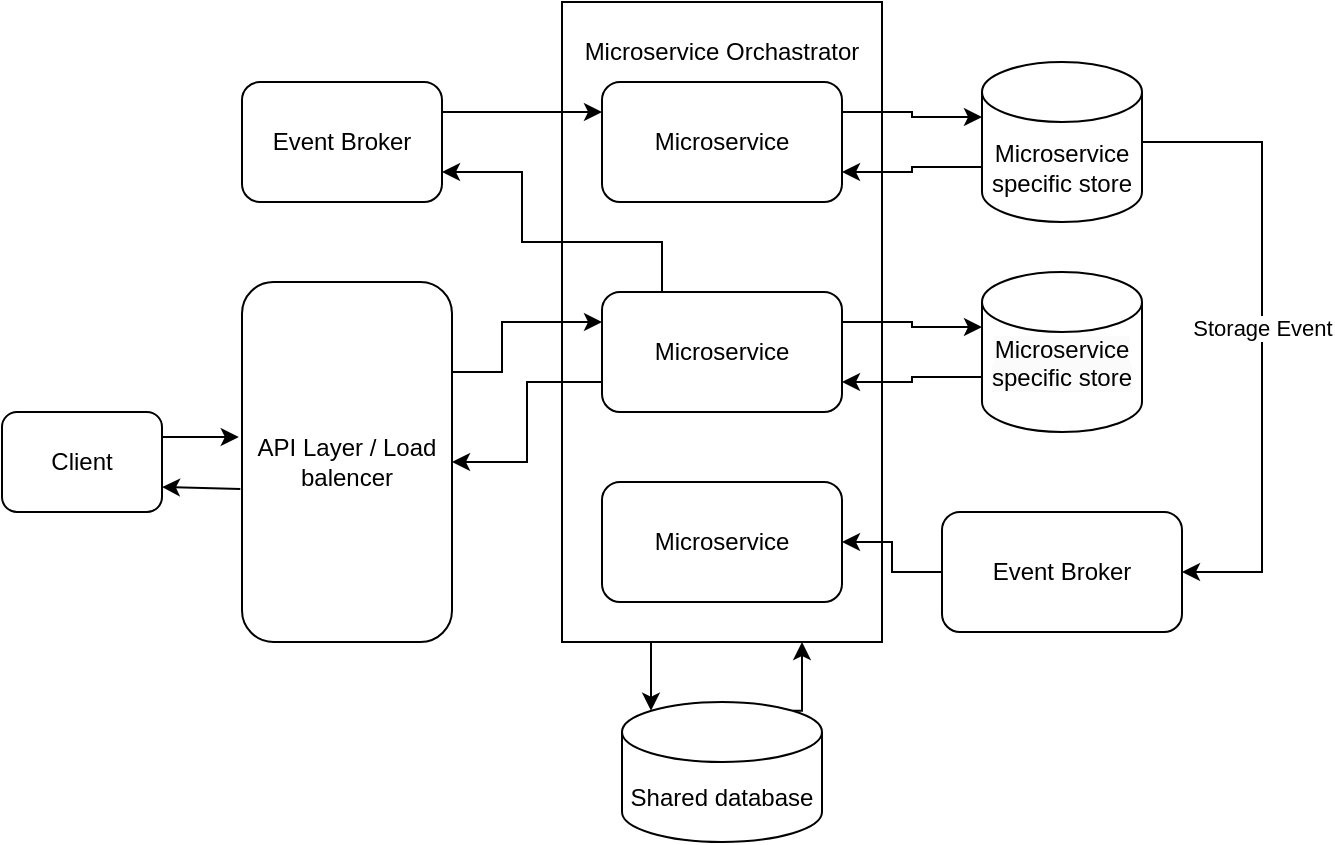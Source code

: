 <mxfile version="23.0.1" type="github">
  <diagram name="Page-1" id="P15o201in64izihtj3ts">
    <mxGraphModel dx="707" dy="585" grid="1" gridSize="10" guides="1" tooltips="1" connect="1" arrows="1" fold="1" page="1" pageScale="1" pageWidth="850" pageHeight="1100" math="0" shadow="0">
      <root>
        <mxCell id="0" />
        <mxCell id="1" parent="0" />
        <mxCell id="U9WHa6zzNCZlY6UXqkjZ-1" value="Client" style="rounded=1;whiteSpace=wrap;html=1;" vertex="1" parent="1">
          <mxGeometry x="200" y="405" width="80" height="50" as="geometry" />
        </mxCell>
        <mxCell id="U9WHa6zzNCZlY6UXqkjZ-2" value="API Layer / Load balencer" style="rounded=1;whiteSpace=wrap;html=1;" vertex="1" parent="1">
          <mxGeometry x="320" y="340" width="105" height="180" as="geometry" />
        </mxCell>
        <mxCell id="U9WHa6zzNCZlY6UXqkjZ-3" value="Event Broker" style="rounded=1;whiteSpace=wrap;html=1;" vertex="1" parent="1">
          <mxGeometry x="320" y="240" width="100" height="60" as="geometry" />
        </mxCell>
        <mxCell id="U9WHa6zzNCZlY6UXqkjZ-16" value="" style="rounded=0;whiteSpace=wrap;html=1;" vertex="1" parent="1">
          <mxGeometry x="480" y="200" width="160" height="320" as="geometry" />
        </mxCell>
        <mxCell id="U9WHa6zzNCZlY6UXqkjZ-29" style="edgeStyle=orthogonalEdgeStyle;rounded=0;orthogonalLoop=1;jettySize=auto;html=1;exitX=0;exitY=0.75;exitDx=0;exitDy=0;entryX=1;entryY=0.5;entryDx=0;entryDy=0;" edge="1" parent="1" source="U9WHa6zzNCZlY6UXqkjZ-6" target="U9WHa6zzNCZlY6UXqkjZ-2">
          <mxGeometry relative="1" as="geometry" />
        </mxCell>
        <mxCell id="U9WHa6zzNCZlY6UXqkjZ-35" style="edgeStyle=orthogonalEdgeStyle;rounded=0;orthogonalLoop=1;jettySize=auto;html=1;exitX=0.25;exitY=0;exitDx=0;exitDy=0;entryX=1;entryY=0.75;entryDx=0;entryDy=0;" edge="1" parent="1" source="U9WHa6zzNCZlY6UXqkjZ-6" target="U9WHa6zzNCZlY6UXqkjZ-3">
          <mxGeometry relative="1" as="geometry">
            <Array as="points">
              <mxPoint x="530" y="320" />
              <mxPoint x="460" y="320" />
              <mxPoint x="460" y="285" />
            </Array>
          </mxGeometry>
        </mxCell>
        <mxCell id="U9WHa6zzNCZlY6UXqkjZ-6" value="Microservice" style="rounded=1;whiteSpace=wrap;html=1;" vertex="1" parent="1">
          <mxGeometry x="500" y="345" width="120" height="60" as="geometry" />
        </mxCell>
        <mxCell id="U9WHa6zzNCZlY6UXqkjZ-7" value="Microservice" style="rounded=1;whiteSpace=wrap;html=1;" vertex="1" parent="1">
          <mxGeometry x="500" y="240" width="120" height="60" as="geometry" />
        </mxCell>
        <mxCell id="U9WHa6zzNCZlY6UXqkjZ-4" value="Microservice" style="rounded=1;whiteSpace=wrap;html=1;" vertex="1" parent="1">
          <mxGeometry x="500" y="440" width="120" height="60" as="geometry" />
        </mxCell>
        <mxCell id="U9WHa6zzNCZlY6UXqkjZ-32" style="edgeStyle=orthogonalEdgeStyle;rounded=0;orthogonalLoop=1;jettySize=auto;html=1;exitX=0;exitY=0;exitDx=0;exitDy=52.5;exitPerimeter=0;entryX=1;entryY=0.75;entryDx=0;entryDy=0;" edge="1" parent="1" source="U9WHa6zzNCZlY6UXqkjZ-17" target="U9WHa6zzNCZlY6UXqkjZ-7">
          <mxGeometry relative="1" as="geometry" />
        </mxCell>
        <mxCell id="U9WHa6zzNCZlY6UXqkjZ-38" style="edgeStyle=orthogonalEdgeStyle;rounded=0;orthogonalLoop=1;jettySize=auto;html=1;exitX=1;exitY=0.5;exitDx=0;exitDy=0;exitPerimeter=0;entryX=1;entryY=0.5;entryDx=0;entryDy=0;" edge="1" parent="1" source="U9WHa6zzNCZlY6UXqkjZ-17" target="U9WHa6zzNCZlY6UXqkjZ-37">
          <mxGeometry relative="1" as="geometry">
            <Array as="points">
              <mxPoint x="830" y="270" />
              <mxPoint x="830" y="485" />
            </Array>
          </mxGeometry>
        </mxCell>
        <mxCell id="U9WHa6zzNCZlY6UXqkjZ-39" value="Storage Event" style="edgeLabel;html=1;align=center;verticalAlign=middle;resizable=0;points=[];" vertex="1" connectable="0" parent="U9WHa6zzNCZlY6UXqkjZ-38">
          <mxGeometry x="-0.033" relative="1" as="geometry">
            <mxPoint as="offset" />
          </mxGeometry>
        </mxCell>
        <mxCell id="U9WHa6zzNCZlY6UXqkjZ-17" value="Microservice specific store" style="shape=cylinder3;whiteSpace=wrap;html=1;boundedLbl=1;backgroundOutline=1;size=15;" vertex="1" parent="1">
          <mxGeometry x="690" y="230" width="80" height="80" as="geometry" />
        </mxCell>
        <mxCell id="U9WHa6zzNCZlY6UXqkjZ-22" style="edgeStyle=orthogonalEdgeStyle;rounded=0;orthogonalLoop=1;jettySize=auto;html=1;exitX=0;exitY=0;exitDx=0;exitDy=52.5;exitPerimeter=0;entryX=1;entryY=0.75;entryDx=0;entryDy=0;" edge="1" parent="1" source="U9WHa6zzNCZlY6UXqkjZ-18" target="U9WHa6zzNCZlY6UXqkjZ-6">
          <mxGeometry relative="1" as="geometry" />
        </mxCell>
        <mxCell id="U9WHa6zzNCZlY6UXqkjZ-18" value="&#xa;&lt;span style=&quot;color: rgb(0, 0, 0); font-family: Helvetica; font-size: 12px; font-style: normal; font-variant-ligatures: normal; font-variant-caps: normal; font-weight: 400; letter-spacing: normal; orphans: 2; text-align: center; text-indent: 0px; text-transform: none; widows: 2; word-spacing: 0px; -webkit-text-stroke-width: 0px; background-color: rgb(251, 251, 251); text-decoration-thickness: initial; text-decoration-style: initial; text-decoration-color: initial; float: none; display: inline !important;&quot;&gt;Microservice specific store&lt;/span&gt;&#xa;&#xa;" style="shape=cylinder3;whiteSpace=wrap;html=1;boundedLbl=1;backgroundOutline=1;size=15;" vertex="1" parent="1">
          <mxGeometry x="690" y="335" width="80" height="80" as="geometry" />
        </mxCell>
        <mxCell id="U9WHa6zzNCZlY6UXqkjZ-27" style="edgeStyle=orthogonalEdgeStyle;rounded=0;orthogonalLoop=1;jettySize=auto;html=1;exitX=0.855;exitY=0;exitDx=0;exitDy=4.35;exitPerimeter=0;entryX=0.75;entryY=1;entryDx=0;entryDy=0;" edge="1" parent="1" source="U9WHa6zzNCZlY6UXqkjZ-19" target="U9WHa6zzNCZlY6UXqkjZ-16">
          <mxGeometry relative="1" as="geometry" />
        </mxCell>
        <mxCell id="U9WHa6zzNCZlY6UXqkjZ-19" value="Shared database" style="shape=cylinder3;whiteSpace=wrap;html=1;boundedLbl=1;backgroundOutline=1;size=15;" vertex="1" parent="1">
          <mxGeometry x="510" y="550" width="100" height="70" as="geometry" />
        </mxCell>
        <mxCell id="U9WHa6zzNCZlY6UXqkjZ-26" style="edgeStyle=orthogonalEdgeStyle;rounded=0;orthogonalLoop=1;jettySize=auto;html=1;exitX=0.25;exitY=1;exitDx=0;exitDy=0;entryX=0.145;entryY=0;entryDx=0;entryDy=4.35;entryPerimeter=0;" edge="1" parent="1" source="U9WHa6zzNCZlY6UXqkjZ-16" target="U9WHa6zzNCZlY6UXqkjZ-19">
          <mxGeometry relative="1" as="geometry" />
        </mxCell>
        <mxCell id="U9WHa6zzNCZlY6UXqkjZ-31" style="edgeStyle=orthogonalEdgeStyle;rounded=0;orthogonalLoop=1;jettySize=auto;html=1;exitX=1;exitY=0.25;exitDx=0;exitDy=0;entryX=0;entryY=0;entryDx=0;entryDy=27.5;entryPerimeter=0;" edge="1" parent="1" source="U9WHa6zzNCZlY6UXqkjZ-7" target="U9WHa6zzNCZlY6UXqkjZ-17">
          <mxGeometry relative="1" as="geometry" />
        </mxCell>
        <mxCell id="U9WHa6zzNCZlY6UXqkjZ-33" style="edgeStyle=orthogonalEdgeStyle;rounded=0;orthogonalLoop=1;jettySize=auto;html=1;exitX=1;exitY=0.25;exitDx=0;exitDy=0;entryX=0;entryY=0;entryDx=0;entryDy=27.5;entryPerimeter=0;" edge="1" parent="1" source="U9WHa6zzNCZlY6UXqkjZ-6" target="U9WHa6zzNCZlY6UXqkjZ-18">
          <mxGeometry relative="1" as="geometry" />
        </mxCell>
        <mxCell id="U9WHa6zzNCZlY6UXqkjZ-34" style="edgeStyle=orthogonalEdgeStyle;rounded=0;orthogonalLoop=1;jettySize=auto;html=1;exitX=1;exitY=0.25;exitDx=0;exitDy=0;entryX=0;entryY=0.25;entryDx=0;entryDy=0;" edge="1" parent="1" source="U9WHa6zzNCZlY6UXqkjZ-2" target="U9WHa6zzNCZlY6UXqkjZ-6">
          <mxGeometry relative="1" as="geometry">
            <Array as="points">
              <mxPoint x="450" y="385" />
              <mxPoint x="450" y="360" />
            </Array>
          </mxGeometry>
        </mxCell>
        <mxCell id="U9WHa6zzNCZlY6UXqkjZ-36" style="edgeStyle=orthogonalEdgeStyle;rounded=0;orthogonalLoop=1;jettySize=auto;html=1;exitX=1;exitY=0.25;exitDx=0;exitDy=0;entryX=0;entryY=0.25;entryDx=0;entryDy=0;" edge="1" parent="1" source="U9WHa6zzNCZlY6UXqkjZ-3" target="U9WHa6zzNCZlY6UXqkjZ-7">
          <mxGeometry relative="1" as="geometry" />
        </mxCell>
        <mxCell id="U9WHa6zzNCZlY6UXqkjZ-40" style="edgeStyle=orthogonalEdgeStyle;rounded=0;orthogonalLoop=1;jettySize=auto;html=1;exitX=0;exitY=0.5;exitDx=0;exitDy=0;entryX=1;entryY=0.5;entryDx=0;entryDy=0;" edge="1" parent="1" source="U9WHa6zzNCZlY6UXqkjZ-37" target="U9WHa6zzNCZlY6UXqkjZ-4">
          <mxGeometry relative="1" as="geometry" />
        </mxCell>
        <mxCell id="U9WHa6zzNCZlY6UXqkjZ-37" value="Event Broker" style="rounded=1;whiteSpace=wrap;html=1;" vertex="1" parent="1">
          <mxGeometry x="670" y="455" width="120" height="60" as="geometry" />
        </mxCell>
        <mxCell id="U9WHa6zzNCZlY6UXqkjZ-41" style="edgeStyle=orthogonalEdgeStyle;rounded=0;orthogonalLoop=1;jettySize=auto;html=1;exitX=1;exitY=0.25;exitDx=0;exitDy=0;entryX=-0.015;entryY=0.433;entryDx=0;entryDy=0;entryPerimeter=0;" edge="1" parent="1" source="U9WHa6zzNCZlY6UXqkjZ-1" target="U9WHa6zzNCZlY6UXqkjZ-2">
          <mxGeometry relative="1" as="geometry" />
        </mxCell>
        <mxCell id="U9WHa6zzNCZlY6UXqkjZ-43" value="" style="endArrow=classic;html=1;rounded=0;exitX=-0.008;exitY=0.575;exitDx=0;exitDy=0;exitPerimeter=0;entryX=1;entryY=0.75;entryDx=0;entryDy=0;" edge="1" parent="1" source="U9WHa6zzNCZlY6UXqkjZ-2" target="U9WHa6zzNCZlY6UXqkjZ-1">
          <mxGeometry width="50" height="50" relative="1" as="geometry">
            <mxPoint x="400" y="490" as="sourcePoint" />
            <mxPoint x="450" y="440" as="targetPoint" />
          </mxGeometry>
        </mxCell>
        <mxCell id="U9WHa6zzNCZlY6UXqkjZ-44" value="Microservice Orchastrator" style="text;html=1;strokeColor=none;fillColor=none;align=center;verticalAlign=middle;whiteSpace=wrap;rounded=0;" vertex="1" parent="1">
          <mxGeometry x="480" y="210" width="160" height="30" as="geometry" />
        </mxCell>
      </root>
    </mxGraphModel>
  </diagram>
</mxfile>
